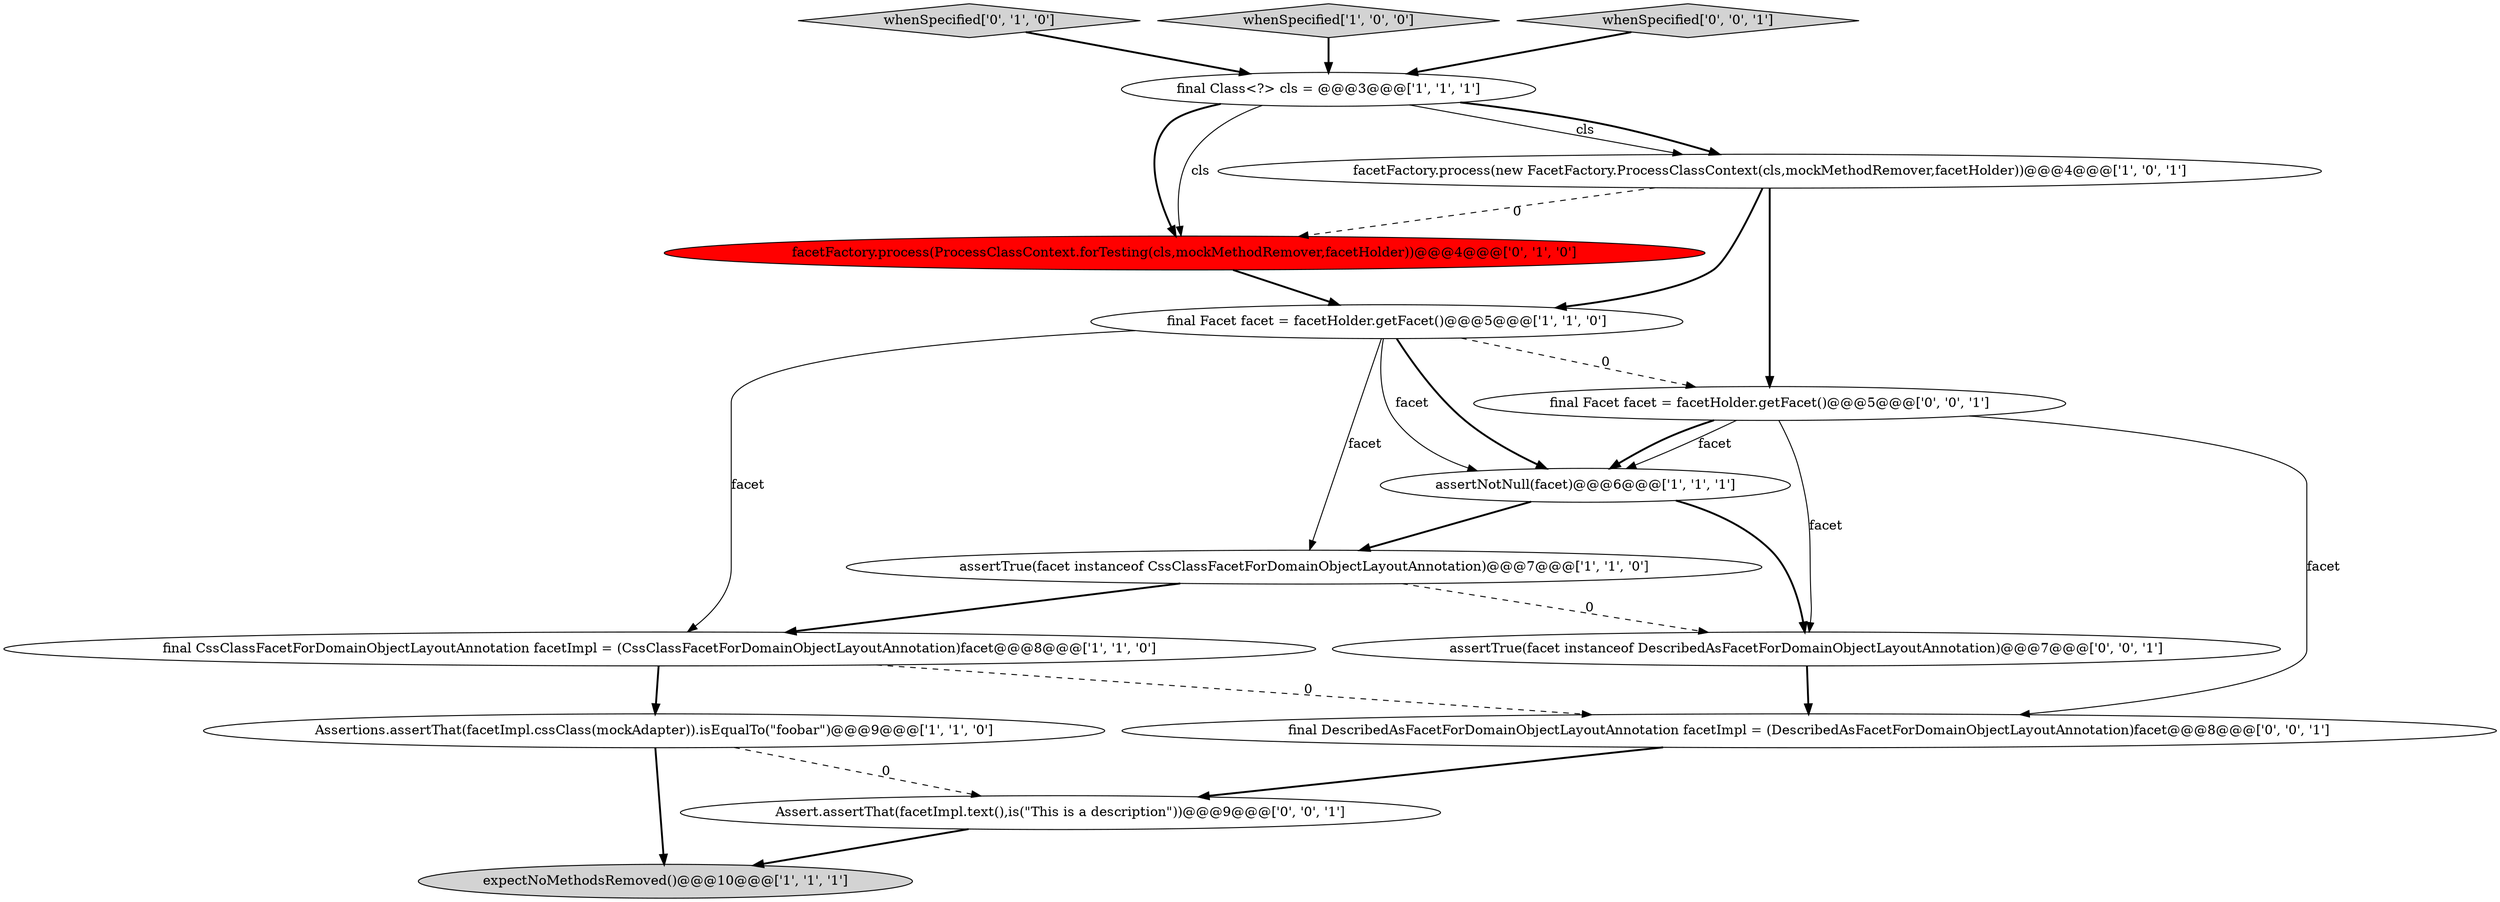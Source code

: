 digraph {
3 [style = filled, label = "facetFactory.process(new FacetFactory.ProcessClassContext(cls,mockMethodRemover,facetHolder))@@@4@@@['1', '0', '1']", fillcolor = white, shape = ellipse image = "AAA0AAABBB1BBB"];
14 [style = filled, label = "final Facet facet = facetHolder.getFacet()@@@5@@@['0', '0', '1']", fillcolor = white, shape = ellipse image = "AAA0AAABBB3BBB"];
6 [style = filled, label = "assertNotNull(facet)@@@6@@@['1', '1', '1']", fillcolor = white, shape = ellipse image = "AAA0AAABBB1BBB"];
2 [style = filled, label = "final Facet facet = facetHolder.getFacet()@@@5@@@['1', '1', '0']", fillcolor = white, shape = ellipse image = "AAA0AAABBB1BBB"];
4 [style = filled, label = "final CssClassFacetForDomainObjectLayoutAnnotation facetImpl = (CssClassFacetForDomainObjectLayoutAnnotation)facet@@@8@@@['1', '1', '0']", fillcolor = white, shape = ellipse image = "AAA0AAABBB1BBB"];
7 [style = filled, label = "final Class<?> cls = @@@3@@@['1', '1', '1']", fillcolor = white, shape = ellipse image = "AAA0AAABBB1BBB"];
9 [style = filled, label = "whenSpecified['0', '1', '0']", fillcolor = lightgray, shape = diamond image = "AAA0AAABBB2BBB"];
10 [style = filled, label = "facetFactory.process(ProcessClassContext.forTesting(cls,mockMethodRemover,facetHolder))@@@4@@@['0', '1', '0']", fillcolor = red, shape = ellipse image = "AAA1AAABBB2BBB"];
11 [style = filled, label = "final DescribedAsFacetForDomainObjectLayoutAnnotation facetImpl = (DescribedAsFacetForDomainObjectLayoutAnnotation)facet@@@8@@@['0', '0', '1']", fillcolor = white, shape = ellipse image = "AAA0AAABBB3BBB"];
12 [style = filled, label = "Assert.assertThat(facetImpl.text(),is(\"This is a description\"))@@@9@@@['0', '0', '1']", fillcolor = white, shape = ellipse image = "AAA0AAABBB3BBB"];
15 [style = filled, label = "assertTrue(facet instanceof DescribedAsFacetForDomainObjectLayoutAnnotation)@@@7@@@['0', '0', '1']", fillcolor = white, shape = ellipse image = "AAA0AAABBB3BBB"];
8 [style = filled, label = "assertTrue(facet instanceof CssClassFacetForDomainObjectLayoutAnnotation)@@@7@@@['1', '1', '0']", fillcolor = white, shape = ellipse image = "AAA0AAABBB1BBB"];
0 [style = filled, label = "whenSpecified['1', '0', '0']", fillcolor = lightgray, shape = diamond image = "AAA0AAABBB1BBB"];
5 [style = filled, label = "Assertions.assertThat(facetImpl.cssClass(mockAdapter)).isEqualTo(\"foobar\")@@@9@@@['1', '1', '0']", fillcolor = white, shape = ellipse image = "AAA0AAABBB1BBB"];
13 [style = filled, label = "whenSpecified['0', '0', '1']", fillcolor = lightgray, shape = diamond image = "AAA0AAABBB3BBB"];
1 [style = filled, label = "expectNoMethodsRemoved()@@@10@@@['1', '1', '1']", fillcolor = lightgray, shape = ellipse image = "AAA0AAABBB1BBB"];
14->15 [style = solid, label="facet"];
5->12 [style = dashed, label="0"];
7->10 [style = bold, label=""];
2->6 [style = bold, label=""];
2->6 [style = solid, label="facet"];
8->15 [style = dashed, label="0"];
3->14 [style = bold, label=""];
7->3 [style = solid, label="cls"];
11->12 [style = bold, label=""];
9->7 [style = bold, label=""];
12->1 [style = bold, label=""];
7->3 [style = bold, label=""];
6->15 [style = bold, label=""];
0->7 [style = bold, label=""];
5->1 [style = bold, label=""];
15->11 [style = bold, label=""];
3->2 [style = bold, label=""];
2->14 [style = dashed, label="0"];
2->4 [style = solid, label="facet"];
2->8 [style = solid, label="facet"];
13->7 [style = bold, label=""];
14->6 [style = solid, label="facet"];
6->8 [style = bold, label=""];
10->2 [style = bold, label=""];
3->10 [style = dashed, label="0"];
8->4 [style = bold, label=""];
4->11 [style = dashed, label="0"];
7->10 [style = solid, label="cls"];
4->5 [style = bold, label=""];
14->6 [style = bold, label=""];
14->11 [style = solid, label="facet"];
}
